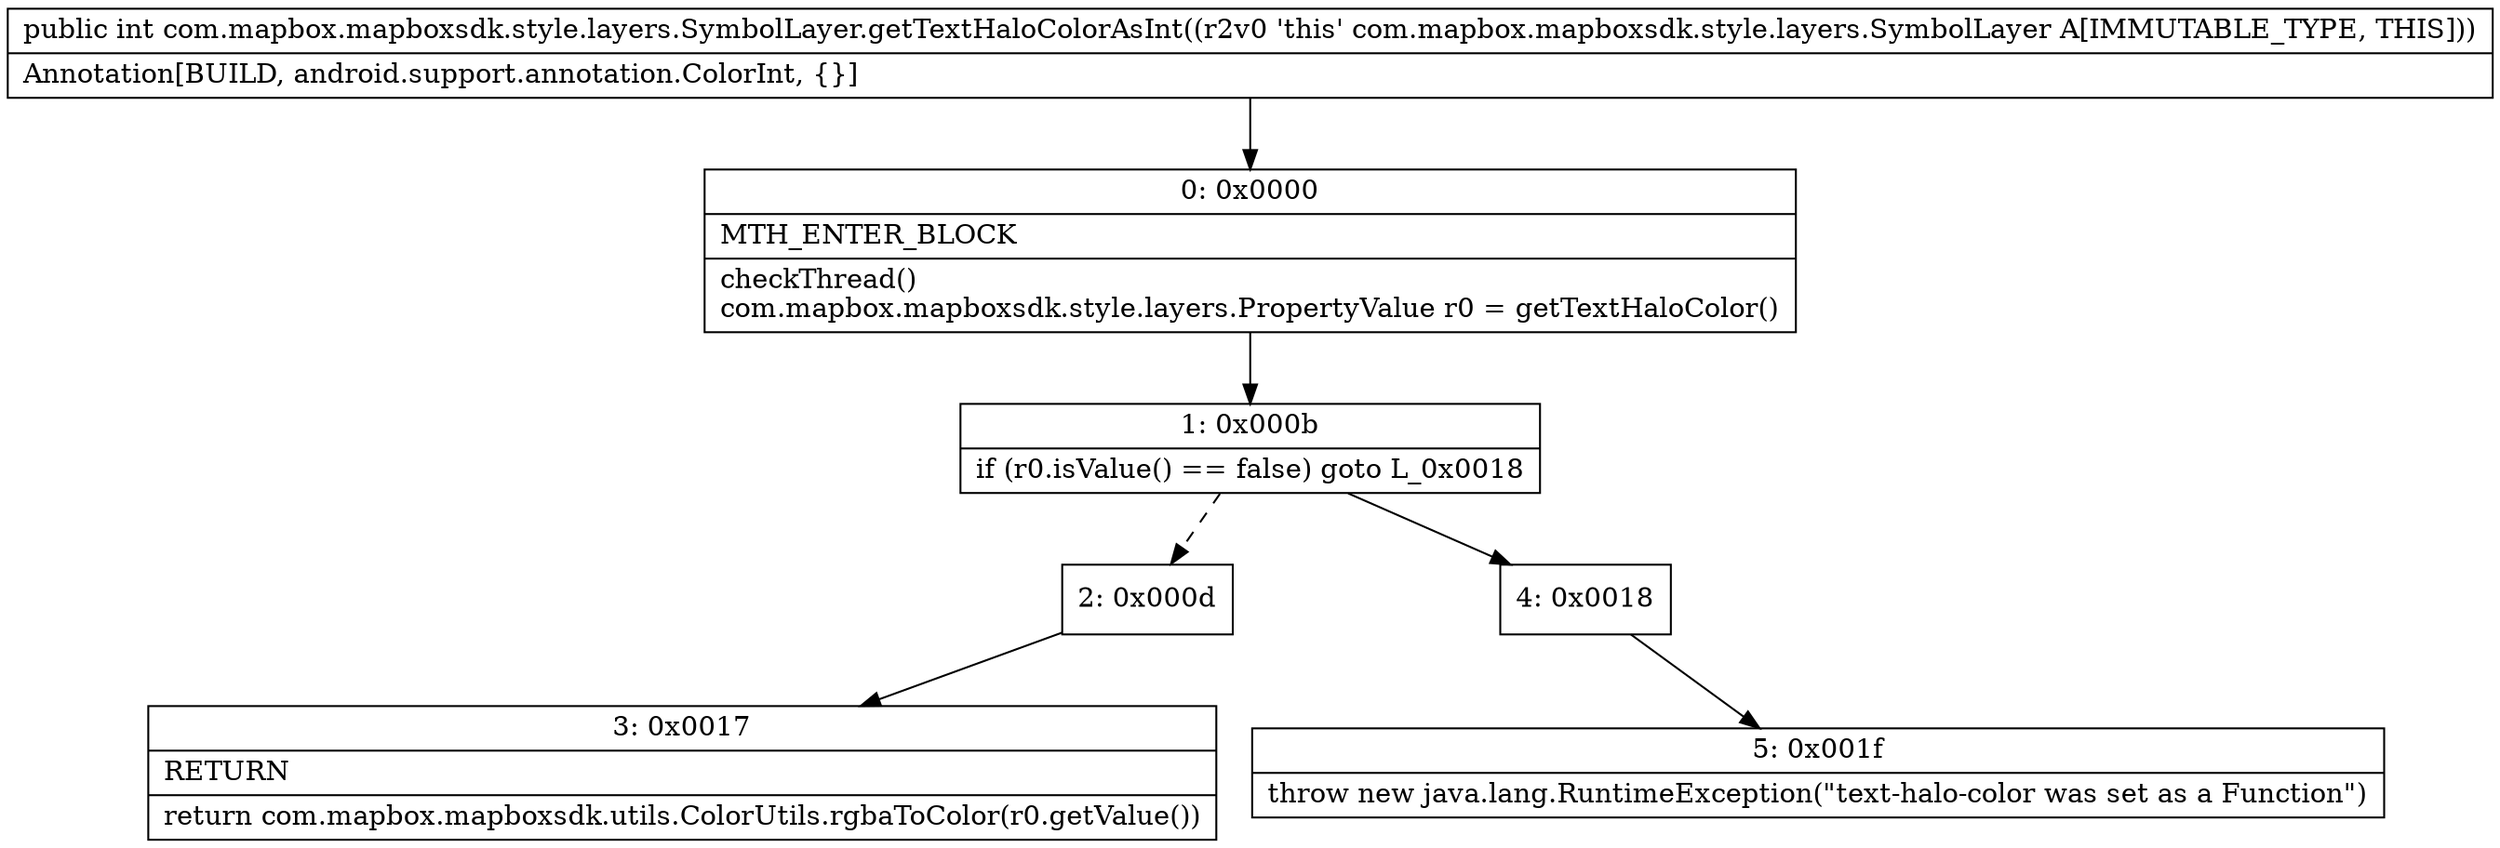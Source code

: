 digraph "CFG forcom.mapbox.mapboxsdk.style.layers.SymbolLayer.getTextHaloColorAsInt()I" {
Node_0 [shape=record,label="{0\:\ 0x0000|MTH_ENTER_BLOCK\l|checkThread()\lcom.mapbox.mapboxsdk.style.layers.PropertyValue r0 = getTextHaloColor()\l}"];
Node_1 [shape=record,label="{1\:\ 0x000b|if (r0.isValue() == false) goto L_0x0018\l}"];
Node_2 [shape=record,label="{2\:\ 0x000d}"];
Node_3 [shape=record,label="{3\:\ 0x0017|RETURN\l|return com.mapbox.mapboxsdk.utils.ColorUtils.rgbaToColor(r0.getValue())\l}"];
Node_4 [shape=record,label="{4\:\ 0x0018}"];
Node_5 [shape=record,label="{5\:\ 0x001f|throw new java.lang.RuntimeException(\"text\-halo\-color was set as a Function\")\l}"];
MethodNode[shape=record,label="{public int com.mapbox.mapboxsdk.style.layers.SymbolLayer.getTextHaloColorAsInt((r2v0 'this' com.mapbox.mapboxsdk.style.layers.SymbolLayer A[IMMUTABLE_TYPE, THIS]))  | Annotation[BUILD, android.support.annotation.ColorInt, \{\}]\l}"];
MethodNode -> Node_0;
Node_0 -> Node_1;
Node_1 -> Node_2[style=dashed];
Node_1 -> Node_4;
Node_2 -> Node_3;
Node_4 -> Node_5;
}

